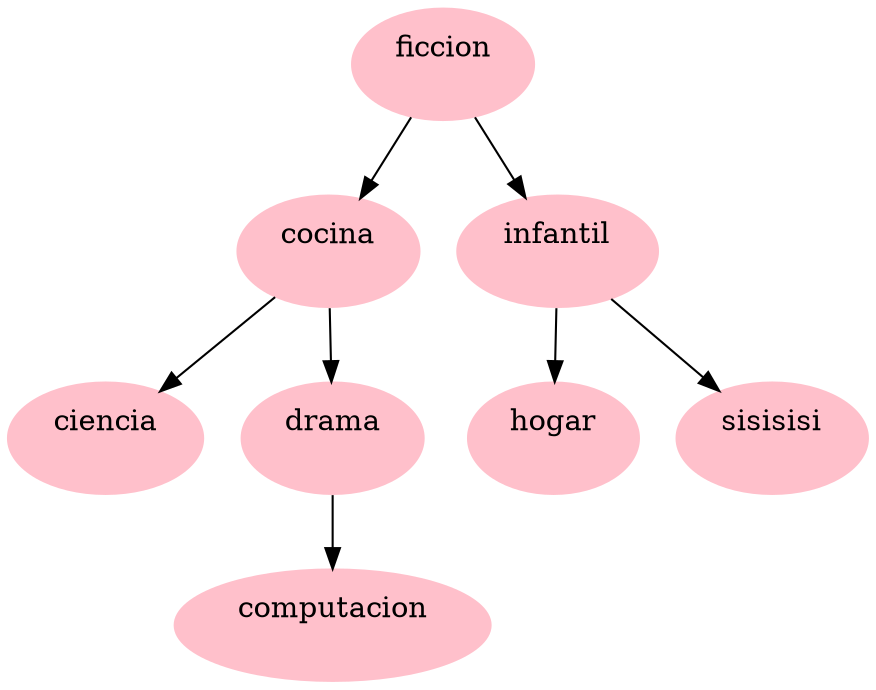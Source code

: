 digraph G {
"ficcion\n "[sides=5,color=pink,style=filled]; "ficcion\n "->"cocina\n ";
"ficcion\n "->"infantil\n ";
"cocina\n "->"ciencia\n ";
"cocina\n "->"drama\n ";
"drama\n "->"computacion\n ";
"infantil\n "->"hogar\n ";
"infantil\n "->"sisisisi\n ";
 "cocina\n "[sides=5,color = pink,style=filled];"ciencia\n "[sides=5,color = pink,style=filled];"computacion\n "[sides=5,color = pink,style=filled];"hogar\n "[sides=5,color = pink,style=filled]; "infantil\n "[sides=5,color = pink,style=filled];"drama\n "[sides=5,color = pink,style=filled];"sisisisi\n "[sides=5,color = pink,style=filled];}